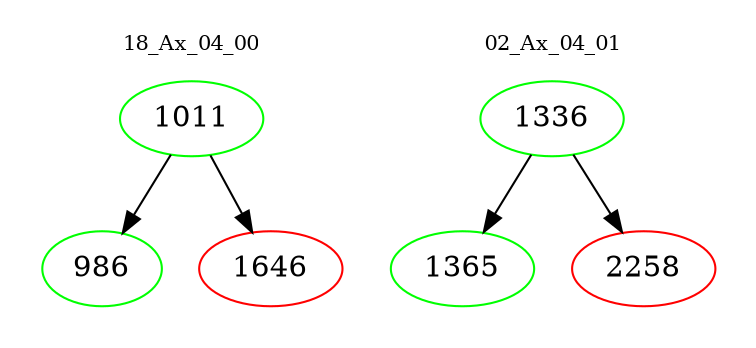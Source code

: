 digraph{
subgraph cluster_0 {
color = white
label = "18_Ax_04_00";
fontsize=10;
T0_1011 [label="1011", color="green"]
T0_1011 -> T0_986 [color="black"]
T0_986 [label="986", color="green"]
T0_1011 -> T0_1646 [color="black"]
T0_1646 [label="1646", color="red"]
}
subgraph cluster_1 {
color = white
label = "02_Ax_04_01";
fontsize=10;
T1_1336 [label="1336", color="green"]
T1_1336 -> T1_1365 [color="black"]
T1_1365 [label="1365", color="green"]
T1_1336 -> T1_2258 [color="black"]
T1_2258 [label="2258", color="red"]
}
}
